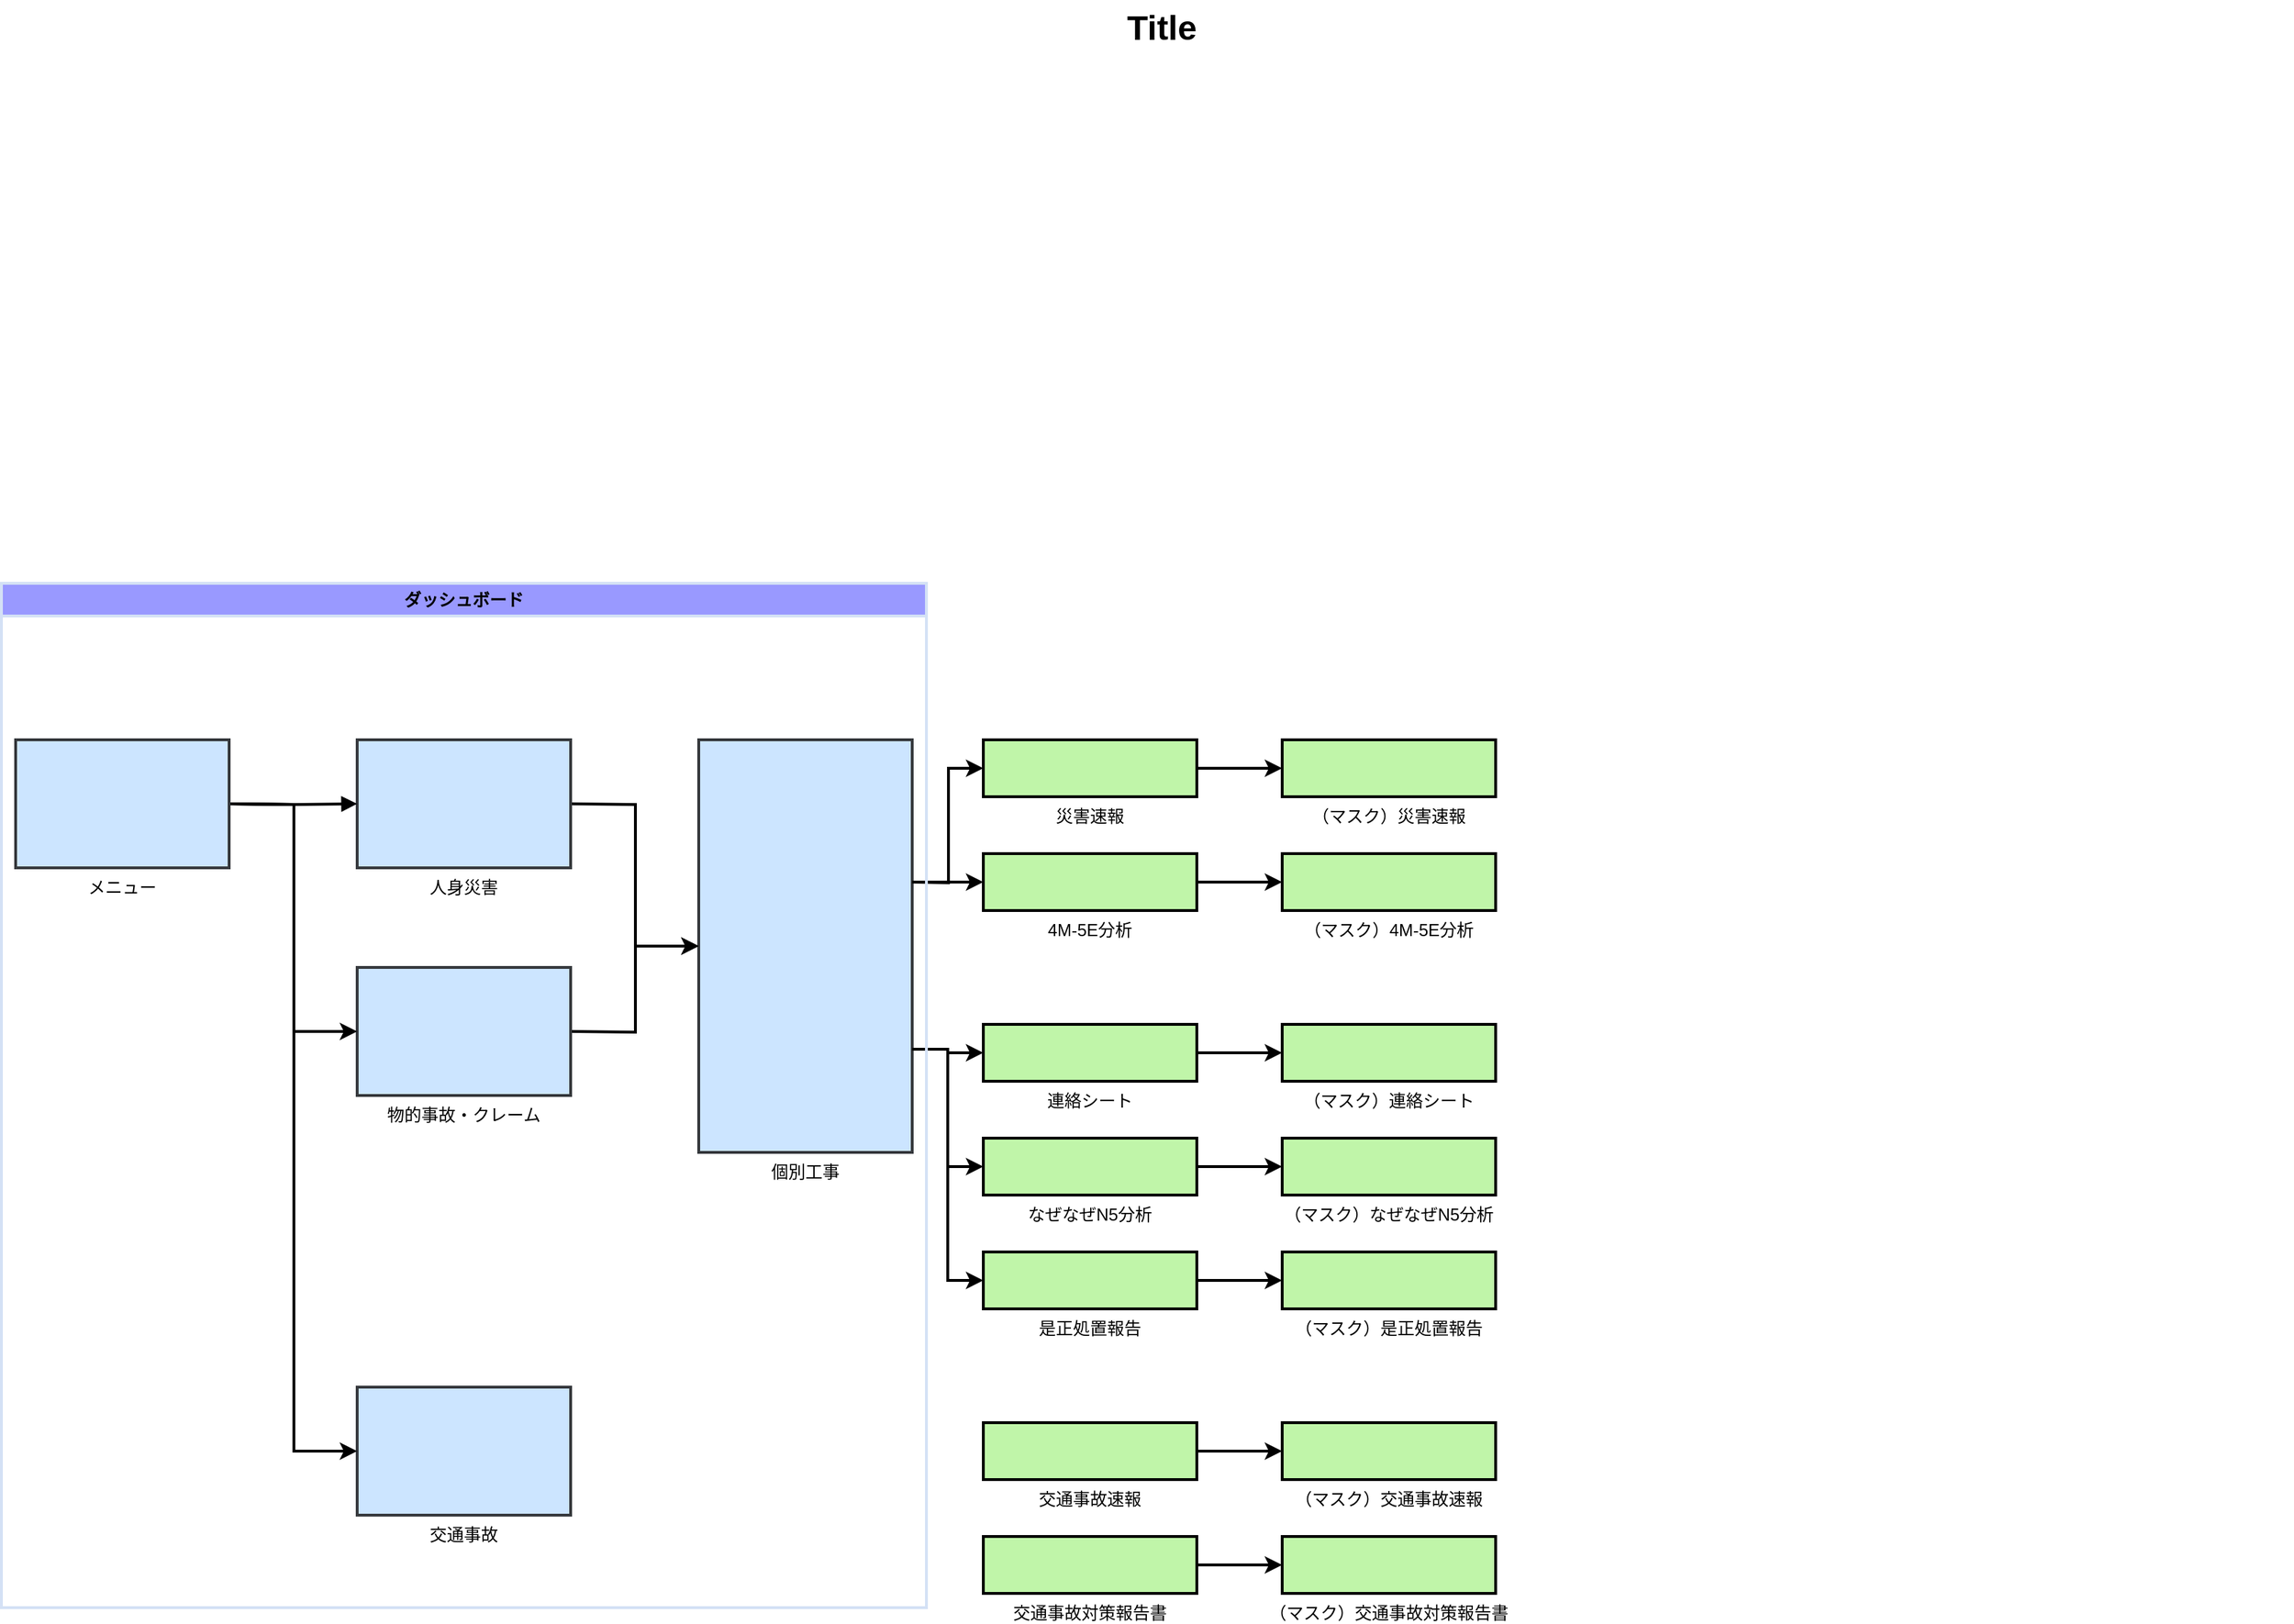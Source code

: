 <mxfile version="20.7.4" type="github">
  <diagram name="Page-1" id="74b105a0-9070-1c63-61bc-23e55f88626e">
    <mxGraphModel dx="1434" dy="764" grid="1" gridSize="10" guides="1" tooltips="1" connect="1" arrows="1" fold="1" page="1" pageScale="1.5" pageWidth="1169" pageHeight="826" background="none" math="0" shadow="0">
      <root>
        <mxCell id="0" style=";html=1;" />
        <mxCell id="1" style=";html=1;" parent="0" />
        <mxCell id="10b056a9c633e61c-8" value="個別工事" style="strokeWidth=2;dashed=0;align=center;fontSize=12;shape=rect;verticalLabelPosition=bottom;verticalAlign=top;fillColor=#cce5ff;strokeColor=#36393d;" parent="1" vertex="1">
          <mxGeometry x="550" y="560" width="150" height="290" as="geometry" />
        </mxCell>
        <mxCell id="10b056a9c633e61c-30" value="Title" style="text;strokeColor=none;fillColor=none;html=1;fontSize=24;fontStyle=1;verticalAlign=middle;align=center;" parent="1" vertex="1">
          <mxGeometry x="80" y="40" width="1590" height="40" as="geometry" />
        </mxCell>
        <mxCell id="KYUI3N8oyIYQ_wNg4Es2-7" value="" style="endArrow=classic;html=1;rounded=0;entryX=0;entryY=0.5;entryDx=0;entryDy=0;edgeStyle=orthogonalEdgeStyle;strokeWidth=2;exitX=1;exitY=0.5;exitDx=0;exitDy=0;exitPerimeter=0;" edge="1" parent="1" target="10b056a9c633e61c-8">
          <mxGeometry width="50" height="50" relative="1" as="geometry">
            <mxPoint x="460" y="605" as="sourcePoint" />
            <mxPoint x="320" y="935" as="targetPoint" />
          </mxGeometry>
        </mxCell>
        <mxCell id="KYUI3N8oyIYQ_wNg4Es2-8" value="" style="endArrow=classic;html=1;rounded=0;entryX=0;entryY=0.5;entryDx=0;entryDy=0;edgeStyle=orthogonalEdgeStyle;strokeWidth=2;exitX=1;exitY=0.5;exitDx=0;exitDy=0;exitPerimeter=0;" edge="1" parent="1" target="10b056a9c633e61c-8">
          <mxGeometry width="50" height="50" relative="1" as="geometry">
            <mxPoint x="460" y="765" as="sourcePoint" />
            <mxPoint x="330" y="945" as="targetPoint" />
          </mxGeometry>
        </mxCell>
        <mxCell id="KYUI3N8oyIYQ_wNg4Es2-9" value="災害速報" style="strokeWidth=2;dashed=0;align=center;fontSize=12;fillColor=#c0f5a9;verticalLabelPosition=bottom;verticalAlign=top;" vertex="1" parent="1">
          <mxGeometry x="750" y="560" width="150" height="40" as="geometry" />
        </mxCell>
        <mxCell id="KYUI3N8oyIYQ_wNg4Es2-11" value="" style="endArrow=classic;html=1;rounded=0;entryX=0;entryY=0.5;entryDx=0;entryDy=0;edgeStyle=orthogonalEdgeStyle;strokeWidth=2;entryPerimeter=0;" edge="1" parent="1" target="KYUI3N8oyIYQ_wNg4Es2-9">
          <mxGeometry width="50" height="50" relative="1" as="geometry">
            <mxPoint x="700" y="660" as="sourcePoint" />
            <mxPoint x="560" y="775" as="targetPoint" />
          </mxGeometry>
        </mxCell>
        <mxCell id="KYUI3N8oyIYQ_wNg4Es2-12" value="" style="endArrow=classic;html=1;rounded=0;entryX=0;entryY=0.5;entryDx=0;entryDy=0;edgeStyle=orthogonalEdgeStyle;strokeWidth=2;entryPerimeter=0;" edge="1" parent="1">
          <mxGeometry width="50" height="50" relative="1" as="geometry">
            <mxPoint x="700" y="660" as="sourcePoint" />
            <mxPoint x="750" y="660" as="targetPoint" />
          </mxGeometry>
        </mxCell>
        <mxCell id="KYUI3N8oyIYQ_wNg4Es2-19" value="" style="endArrow=classic;html=1;rounded=0;entryX=0;entryY=0.5;entryDx=0;entryDy=0;edgeStyle=orthogonalEdgeStyle;strokeWidth=2;exitX=1;exitY=0.75;exitDx=0;exitDy=0;" edge="1" parent="1" source="10b056a9c633e61c-8" target="KYUI3N8oyIYQ_wNg4Es2-28">
          <mxGeometry width="50" height="50" relative="1" as="geometry">
            <mxPoint x="700" y="860" as="sourcePoint" />
            <mxPoint x="750" y="780" as="targetPoint" />
          </mxGeometry>
        </mxCell>
        <mxCell id="KYUI3N8oyIYQ_wNg4Es2-20" value="" style="endArrow=classic;html=1;rounded=0;entryX=0;entryY=0.5;entryDx=0;entryDy=0;edgeStyle=orthogonalEdgeStyle;strokeWidth=2;exitX=1;exitY=0.75;exitDx=0;exitDy=0;" edge="1" parent="1" source="10b056a9c633e61c-8" target="KYUI3N8oyIYQ_wNg4Es2-29">
          <mxGeometry width="50" height="50" relative="1" as="geometry">
            <mxPoint x="700" y="740" as="sourcePoint" />
            <mxPoint x="750" y="860" as="targetPoint" />
          </mxGeometry>
        </mxCell>
        <mxCell id="KYUI3N8oyIYQ_wNg4Es2-22" value="" style="endArrow=classic;html=1;rounded=0;entryX=0;entryY=0.5;entryDx=0;entryDy=0;edgeStyle=orthogonalEdgeStyle;strokeWidth=2;exitX=1;exitY=0.75;exitDx=0;exitDy=0;" edge="1" parent="1" source="10b056a9c633e61c-8" target="KYUI3N8oyIYQ_wNg4Es2-30">
          <mxGeometry width="50" height="50" relative="1" as="geometry">
            <mxPoint x="700" y="860" as="sourcePoint" />
            <mxPoint x="750" y="940" as="targetPoint" />
          </mxGeometry>
        </mxCell>
        <mxCell id="KYUI3N8oyIYQ_wNg4Es2-25" value="" style="endArrow=classic;html=1;rounded=0;entryX=0;entryY=0.5;entryDx=0;entryDy=0;edgeStyle=orthogonalEdgeStyle;strokeWidth=2;entryPerimeter=0;fillColor=#ffff88;strokeColor=#FFFFFF;exitX=1;exitY=0.5;exitDx=0;exitDy=0;" edge="1" parent="1">
          <mxGeometry width="50" height="50" relative="1" as="geometry">
            <mxPoint x="460" y="1060" as="sourcePoint" />
            <mxPoint x="750" y="1060" as="targetPoint" />
          </mxGeometry>
        </mxCell>
        <mxCell id="KYUI3N8oyIYQ_wNg4Es2-26" value="" style="endArrow=classic;html=1;rounded=0;entryX=0;entryY=0.25;entryDx=0;entryDy=0;edgeStyle=orthogonalEdgeStyle;strokeWidth=2;fillColor=#ffff88;strokeColor=#FFFFFF;exitX=1;exitY=0.5;exitDx=0;exitDy=0;exitPerimeter=0;" edge="1" parent="1" target="KYUI3N8oyIYQ_wNg4Es2-32">
          <mxGeometry width="50" height="50" relative="1" as="geometry">
            <mxPoint x="460" y="1060" as="sourcePoint" />
            <mxPoint x="750" y="1140" as="targetPoint" />
          </mxGeometry>
        </mxCell>
        <mxCell id="KYUI3N8oyIYQ_wNg4Es2-27" value="4M-5E分析" style="strokeWidth=2;dashed=0;align=center;fontSize=12;fillColor=#c0f5a9;verticalLabelPosition=bottom;verticalAlign=top;" vertex="1" parent="1">
          <mxGeometry x="750" y="640" width="150" height="40" as="geometry" />
        </mxCell>
        <mxCell id="KYUI3N8oyIYQ_wNg4Es2-28" value="連絡シート" style="strokeWidth=2;dashed=0;align=center;fontSize=12;fillColor=#c0f5a9;verticalLabelPosition=bottom;verticalAlign=top;" vertex="1" parent="1">
          <mxGeometry x="750" y="760" width="150" height="40" as="geometry" />
        </mxCell>
        <mxCell id="KYUI3N8oyIYQ_wNg4Es2-29" value="なぜなぜN5分析" style="strokeWidth=2;dashed=0;align=center;fontSize=12;fillColor=#c0f5a9;verticalLabelPosition=bottom;verticalAlign=top;" vertex="1" parent="1">
          <mxGeometry x="750" y="840" width="150" height="40" as="geometry" />
        </mxCell>
        <mxCell id="KYUI3N8oyIYQ_wNg4Es2-30" value="是正処置報告" style="strokeWidth=2;dashed=0;align=center;fontSize=12;fillColor=#c0f5a9;verticalLabelPosition=bottom;verticalAlign=top;" vertex="1" parent="1">
          <mxGeometry x="750" y="920" width="150" height="40" as="geometry" />
        </mxCell>
        <mxCell id="KYUI3N8oyIYQ_wNg4Es2-31" value="交通事故速報" style="strokeWidth=2;dashed=0;align=center;fontSize=12;fillColor=#c0f5a9;verticalLabelPosition=bottom;verticalAlign=top;" vertex="1" parent="1">
          <mxGeometry x="750" y="1040" width="150" height="40" as="geometry" />
        </mxCell>
        <mxCell id="KYUI3N8oyIYQ_wNg4Es2-32" value="交通事故対策報告書" style="strokeWidth=2;dashed=0;align=center;fontSize=12;fillColor=#c0f5a9;verticalLabelPosition=bottom;verticalAlign=top;" vertex="1" parent="1">
          <mxGeometry x="750" y="1120" width="150" height="40" as="geometry" />
        </mxCell>
        <mxCell id="KYUI3N8oyIYQ_wNg4Es2-34" value="ダッシュボード" style="swimlane;whiteSpace=wrap;html=1;strokeColor=#D4E1F5;fillColor=#9999FF;strokeWidth=2;" vertex="1" parent="1">
          <mxGeometry x="60" y="450" width="650" height="720" as="geometry">
            <mxRectangle x="60" y="530" width="120" height="30" as="alternateBounds" />
          </mxGeometry>
        </mxCell>
        <mxCell id="KYUI3N8oyIYQ_wNg4Es2-35" value="人身災害" style="strokeWidth=2;dashed=0;align=center;fontSize=12;;fillColor=#cce5ff;verticalLabelPosition=bottom;verticalAlign=top;strokeColor=#36393d;" vertex="1" parent="1">
          <mxGeometry x="310" y="560" width="150" height="90" as="geometry" />
        </mxCell>
        <mxCell id="KYUI3N8oyIYQ_wNg4Es2-36" value="交通事故" style="strokeWidth=2;dashed=0;align=center;fontSize=12;verticalLabelPosition=bottom;verticalAlign=top;;fillColor=#cce5ff;strokeColor=#36393d;" vertex="1" parent="1">
          <mxGeometry x="310" y="1015" width="150" height="90" as="geometry" />
        </mxCell>
        <mxCell id="KYUI3N8oyIYQ_wNg4Es2-37" style="edgeStyle=orthogonalEdgeStyle;rounded=0;html=1;endArrow=block;endFill=1;jettySize=auto;orthogonalLoop=1;strokeWidth=2;startArrow=none;startFill=0;entryX=0;entryY=0.5;entryDx=0;entryDy=0;entryPerimeter=0;" edge="1" parent="1" target="KYUI3N8oyIYQ_wNg4Es2-35">
          <mxGeometry relative="1" as="geometry">
            <mxPoint x="220" y="605" as="sourcePoint" />
          </mxGeometry>
        </mxCell>
        <mxCell id="KYUI3N8oyIYQ_wNg4Es2-39" value="" style="endArrow=classic;html=1;rounded=0;entryX=0;entryY=0.5;entryDx=0;entryDy=0;entryPerimeter=0;exitX=1;exitY=0.5;exitDx=0;exitDy=0;edgeStyle=orthogonalEdgeStyle;strokeWidth=2;" edge="1" parent="1" target="KYUI3N8oyIYQ_wNg4Es2-36">
          <mxGeometry width="50" height="50" relative="1" as="geometry">
            <mxPoint x="220" y="605" as="sourcePoint" />
            <mxPoint x="660" y="670" as="targetPoint" />
          </mxGeometry>
        </mxCell>
        <mxCell id="KYUI3N8oyIYQ_wNg4Es2-40" value="物的事故・クレーム" style="strokeWidth=2;dashed=0;align=center;fontSize=12;fillColor=#cce5ff;verticalLabelPosition=bottom;verticalAlign=top;strokeColor=#36393d;" vertex="1" parent="1">
          <mxGeometry x="310" y="720" width="150" height="90" as="geometry" />
        </mxCell>
        <mxCell id="KYUI3N8oyIYQ_wNg4Es2-41" value="" style="endArrow=classic;html=1;rounded=0;entryX=0;entryY=0.5;entryDx=0;entryDy=0;entryPerimeter=0;edgeStyle=orthogonalEdgeStyle;strokeWidth=2;exitX=1;exitY=0.5;exitDx=0;exitDy=0;" edge="1" parent="1" target="KYUI3N8oyIYQ_wNg4Es2-40">
          <mxGeometry width="50" height="50" relative="1" as="geometry">
            <mxPoint x="220" y="605" as="sourcePoint" />
            <mxPoint x="320" y="775" as="targetPoint" />
          </mxGeometry>
        </mxCell>
        <mxCell id="KYUI3N8oyIYQ_wNg4Es2-42" value="メニュー" style="strokeWidth=2;dashed=0;align=center;fontSize=12;shape=rect;verticalLabelPosition=bottom;verticalAlign=top;fillColor=#cce5ff;strokeColor=#36393d;" vertex="1" parent="1">
          <mxGeometry x="70" y="560" width="150" height="90" as="geometry" />
        </mxCell>
        <mxCell id="KYUI3N8oyIYQ_wNg4Es2-44" value="（マスク）災害速報" style="strokeWidth=2;dashed=0;align=center;fontSize=12;fillColor=#c0f5a9;verticalLabelPosition=bottom;verticalAlign=top;" vertex="1" parent="1">
          <mxGeometry x="960" y="560" width="150" height="40" as="geometry" />
        </mxCell>
        <mxCell id="KYUI3N8oyIYQ_wNg4Es2-45" value="（マスク）4M-5E分析" style="strokeWidth=2;dashed=0;align=center;fontSize=12;fillColor=#c0f5a9;verticalLabelPosition=bottom;verticalAlign=top;" vertex="1" parent="1">
          <mxGeometry x="960" y="640" width="150" height="40" as="geometry" />
        </mxCell>
        <mxCell id="KYUI3N8oyIYQ_wNg4Es2-46" value="（マスク）連絡シート" style="strokeWidth=2;dashed=0;align=center;fontSize=12;fillColor=#c0f5a9;verticalLabelPosition=bottom;verticalAlign=top;" vertex="1" parent="1">
          <mxGeometry x="960" y="760" width="150" height="40" as="geometry" />
        </mxCell>
        <mxCell id="KYUI3N8oyIYQ_wNg4Es2-47" value="（マスク）なぜなぜN5分析" style="strokeWidth=2;dashed=0;align=center;fontSize=12;fillColor=#c0f5a9;verticalLabelPosition=bottom;verticalAlign=top;" vertex="1" parent="1">
          <mxGeometry x="960" y="840" width="150" height="40" as="geometry" />
        </mxCell>
        <mxCell id="KYUI3N8oyIYQ_wNg4Es2-48" value="（マスク）是正処置報告" style="strokeWidth=2;dashed=0;align=center;fontSize=12;fillColor=#c0f5a9;verticalLabelPosition=bottom;verticalAlign=top;" vertex="1" parent="1">
          <mxGeometry x="960" y="920" width="150" height="40" as="geometry" />
        </mxCell>
        <mxCell id="KYUI3N8oyIYQ_wNg4Es2-49" value="（マスク）交通事故速報" style="strokeWidth=2;dashed=0;align=center;fontSize=12;fillColor=#c0f5a9;verticalLabelPosition=bottom;verticalAlign=top;" vertex="1" parent="1">
          <mxGeometry x="960" y="1040" width="150" height="40" as="geometry" />
        </mxCell>
        <mxCell id="KYUI3N8oyIYQ_wNg4Es2-50" value="（マスク）交通事故対策報告書" style="strokeWidth=2;dashed=0;align=center;fontSize=12;fillColor=#c0f5a9;verticalLabelPosition=bottom;verticalAlign=top;" vertex="1" parent="1">
          <mxGeometry x="960" y="1120" width="150" height="40" as="geometry" />
        </mxCell>
        <mxCell id="KYUI3N8oyIYQ_wNg4Es2-51" value="" style="endArrow=classic;html=1;rounded=0;entryX=0;entryY=0.5;entryDx=0;entryDy=0;edgeStyle=orthogonalEdgeStyle;strokeWidth=2;exitX=1;exitY=0.5;exitDx=0;exitDy=0;" edge="1" parent="1" source="KYUI3N8oyIYQ_wNg4Es2-9" target="KYUI3N8oyIYQ_wNg4Es2-44">
          <mxGeometry width="50" height="50" relative="1" as="geometry">
            <mxPoint x="710" y="670" as="sourcePoint" />
            <mxPoint x="760" y="590" as="targetPoint" />
          </mxGeometry>
        </mxCell>
        <mxCell id="KYUI3N8oyIYQ_wNg4Es2-52" value="" style="endArrow=classic;html=1;rounded=0;entryX=0;entryY=0.5;entryDx=0;entryDy=0;edgeStyle=orthogonalEdgeStyle;strokeWidth=2;exitX=1;exitY=0.5;exitDx=0;exitDy=0;" edge="1" parent="1" source="KYUI3N8oyIYQ_wNg4Es2-27" target="KYUI3N8oyIYQ_wNg4Es2-45">
          <mxGeometry width="50" height="50" relative="1" as="geometry">
            <mxPoint x="910" y="590" as="sourcePoint" />
            <mxPoint x="970" y="590" as="targetPoint" />
          </mxGeometry>
        </mxCell>
        <mxCell id="KYUI3N8oyIYQ_wNg4Es2-53" value="" style="endArrow=classic;html=1;rounded=0;entryX=0;entryY=0.5;entryDx=0;entryDy=0;edgeStyle=orthogonalEdgeStyle;strokeWidth=2;exitX=1;exitY=0.5;exitDx=0;exitDy=0;" edge="1" parent="1" source="KYUI3N8oyIYQ_wNg4Es2-28" target="KYUI3N8oyIYQ_wNg4Es2-46">
          <mxGeometry width="50" height="50" relative="1" as="geometry">
            <mxPoint x="920" y="600" as="sourcePoint" />
            <mxPoint x="980" y="600" as="targetPoint" />
          </mxGeometry>
        </mxCell>
        <mxCell id="KYUI3N8oyIYQ_wNg4Es2-54" value="" style="endArrow=classic;html=1;rounded=0;entryX=0;entryY=0.5;entryDx=0;entryDy=0;edgeStyle=orthogonalEdgeStyle;strokeWidth=2;exitX=1;exitY=0.5;exitDx=0;exitDy=0;" edge="1" parent="1" source="KYUI3N8oyIYQ_wNg4Es2-29" target="KYUI3N8oyIYQ_wNg4Es2-47">
          <mxGeometry width="50" height="50" relative="1" as="geometry">
            <mxPoint x="930" y="610" as="sourcePoint" />
            <mxPoint x="990" y="610" as="targetPoint" />
          </mxGeometry>
        </mxCell>
        <mxCell id="KYUI3N8oyIYQ_wNg4Es2-55" value="" style="endArrow=classic;html=1;rounded=0;entryX=0;entryY=0.5;entryDx=0;entryDy=0;edgeStyle=orthogonalEdgeStyle;strokeWidth=2;exitX=1;exitY=0.5;exitDx=0;exitDy=0;" edge="1" parent="1" source="KYUI3N8oyIYQ_wNg4Es2-30" target="KYUI3N8oyIYQ_wNg4Es2-48">
          <mxGeometry width="50" height="50" relative="1" as="geometry">
            <mxPoint x="940" y="620" as="sourcePoint" />
            <mxPoint x="1000" y="620" as="targetPoint" />
          </mxGeometry>
        </mxCell>
        <mxCell id="KYUI3N8oyIYQ_wNg4Es2-56" value="" style="endArrow=classic;html=1;rounded=0;edgeStyle=orthogonalEdgeStyle;strokeWidth=2;exitX=1;exitY=0.5;exitDx=0;exitDy=0;" edge="1" parent="1" source="KYUI3N8oyIYQ_wNg4Es2-31">
          <mxGeometry width="50" height="50" relative="1" as="geometry">
            <mxPoint x="950" y="630" as="sourcePoint" />
            <mxPoint x="960" y="1060" as="targetPoint" />
          </mxGeometry>
        </mxCell>
        <mxCell id="KYUI3N8oyIYQ_wNg4Es2-57" value="" style="endArrow=classic;html=1;rounded=0;entryX=0;entryY=0.5;entryDx=0;entryDy=0;edgeStyle=orthogonalEdgeStyle;strokeWidth=2;exitX=1;exitY=0.5;exitDx=0;exitDy=0;" edge="1" parent="1" source="KYUI3N8oyIYQ_wNg4Es2-32" target="KYUI3N8oyIYQ_wNg4Es2-50">
          <mxGeometry width="50" height="50" relative="1" as="geometry">
            <mxPoint x="960" y="640" as="sourcePoint" />
            <mxPoint x="1020" y="640" as="targetPoint" />
          </mxGeometry>
        </mxCell>
      </root>
    </mxGraphModel>
  </diagram>
</mxfile>
